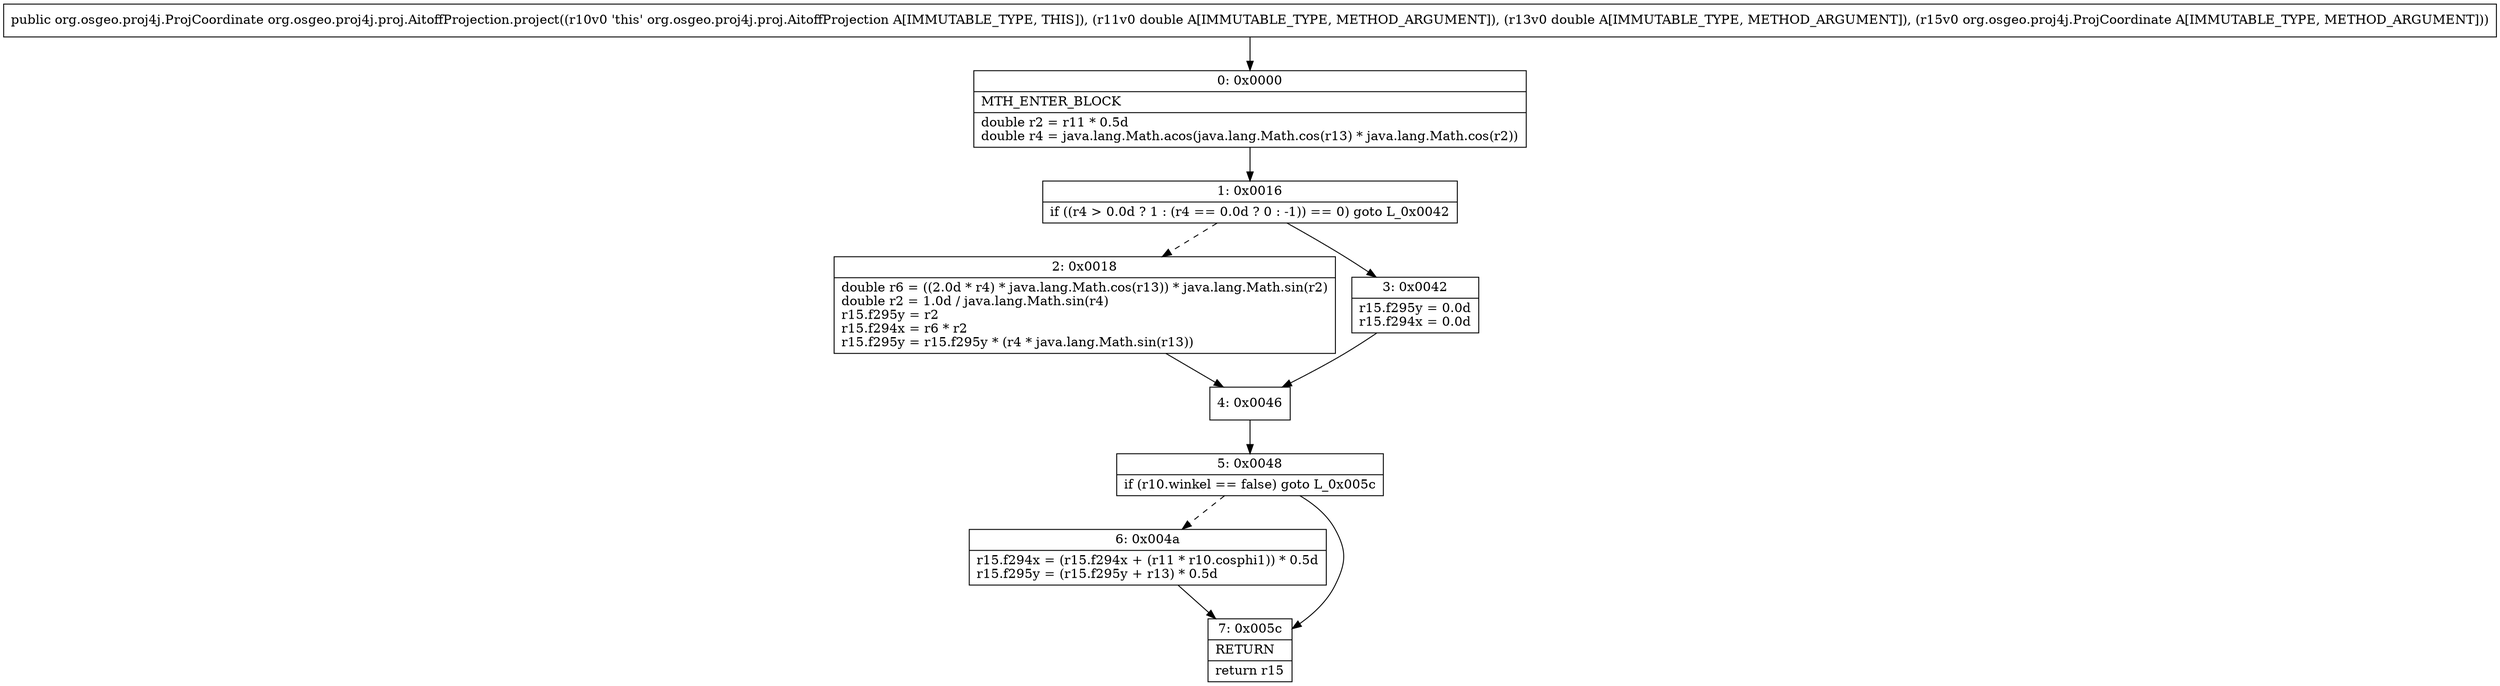 digraph "CFG fororg.osgeo.proj4j.proj.AitoffProjection.project(DDLorg\/osgeo\/proj4j\/ProjCoordinate;)Lorg\/osgeo\/proj4j\/ProjCoordinate;" {
Node_0 [shape=record,label="{0\:\ 0x0000|MTH_ENTER_BLOCK\l|double r2 = r11 * 0.5d\ldouble r4 = java.lang.Math.acos(java.lang.Math.cos(r13) * java.lang.Math.cos(r2))\l}"];
Node_1 [shape=record,label="{1\:\ 0x0016|if ((r4 \> 0.0d ? 1 : (r4 == 0.0d ? 0 : \-1)) == 0) goto L_0x0042\l}"];
Node_2 [shape=record,label="{2\:\ 0x0018|double r6 = ((2.0d * r4) * java.lang.Math.cos(r13)) * java.lang.Math.sin(r2)\ldouble r2 = 1.0d \/ java.lang.Math.sin(r4)\lr15.f295y = r2\lr15.f294x = r6 * r2\lr15.f295y = r15.f295y * (r4 * java.lang.Math.sin(r13))\l}"];
Node_3 [shape=record,label="{3\:\ 0x0042|r15.f295y = 0.0d\lr15.f294x = 0.0d\l}"];
Node_4 [shape=record,label="{4\:\ 0x0046}"];
Node_5 [shape=record,label="{5\:\ 0x0048|if (r10.winkel == false) goto L_0x005c\l}"];
Node_6 [shape=record,label="{6\:\ 0x004a|r15.f294x = (r15.f294x + (r11 * r10.cosphi1)) * 0.5d\lr15.f295y = (r15.f295y + r13) * 0.5d\l}"];
Node_7 [shape=record,label="{7\:\ 0x005c|RETURN\l|return r15\l}"];
MethodNode[shape=record,label="{public org.osgeo.proj4j.ProjCoordinate org.osgeo.proj4j.proj.AitoffProjection.project((r10v0 'this' org.osgeo.proj4j.proj.AitoffProjection A[IMMUTABLE_TYPE, THIS]), (r11v0 double A[IMMUTABLE_TYPE, METHOD_ARGUMENT]), (r13v0 double A[IMMUTABLE_TYPE, METHOD_ARGUMENT]), (r15v0 org.osgeo.proj4j.ProjCoordinate A[IMMUTABLE_TYPE, METHOD_ARGUMENT])) }"];
MethodNode -> Node_0;
Node_0 -> Node_1;
Node_1 -> Node_2[style=dashed];
Node_1 -> Node_3;
Node_2 -> Node_4;
Node_3 -> Node_4;
Node_4 -> Node_5;
Node_5 -> Node_6[style=dashed];
Node_5 -> Node_7;
Node_6 -> Node_7;
}

